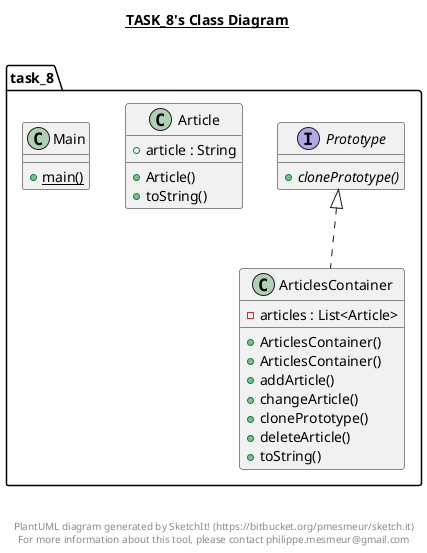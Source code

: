 @startuml

title __TASK_8's Class Diagram__\n

  namespace task_8 {
    class task_8.Article {
        + article : String
        + Article()
        + toString()
    }
  }
  

  namespace task_8 {
    class task_8.ArticlesContainer {
        - articles : List<Article>
        + ArticlesContainer()
        + ArticlesContainer()
        + addArticle()
        + changeArticle()
        + clonePrototype()
        + deleteArticle()
        + toString()
    }
  }
  

  namespace task_8 {
    class task_8.Main {
        {static} + main()
    }
  }
  

  namespace task_8 {
    interface task_8.Prototype {
        {abstract} + clonePrototype()
    }
  }
  

  task_8.ArticlesContainer .up.|> task_8.Prototype


right footer


PlantUML diagram generated by SketchIt! (https://bitbucket.org/pmesmeur/sketch.it)
For more information about this tool, please contact philippe.mesmeur@gmail.com
endfooter

@enduml
